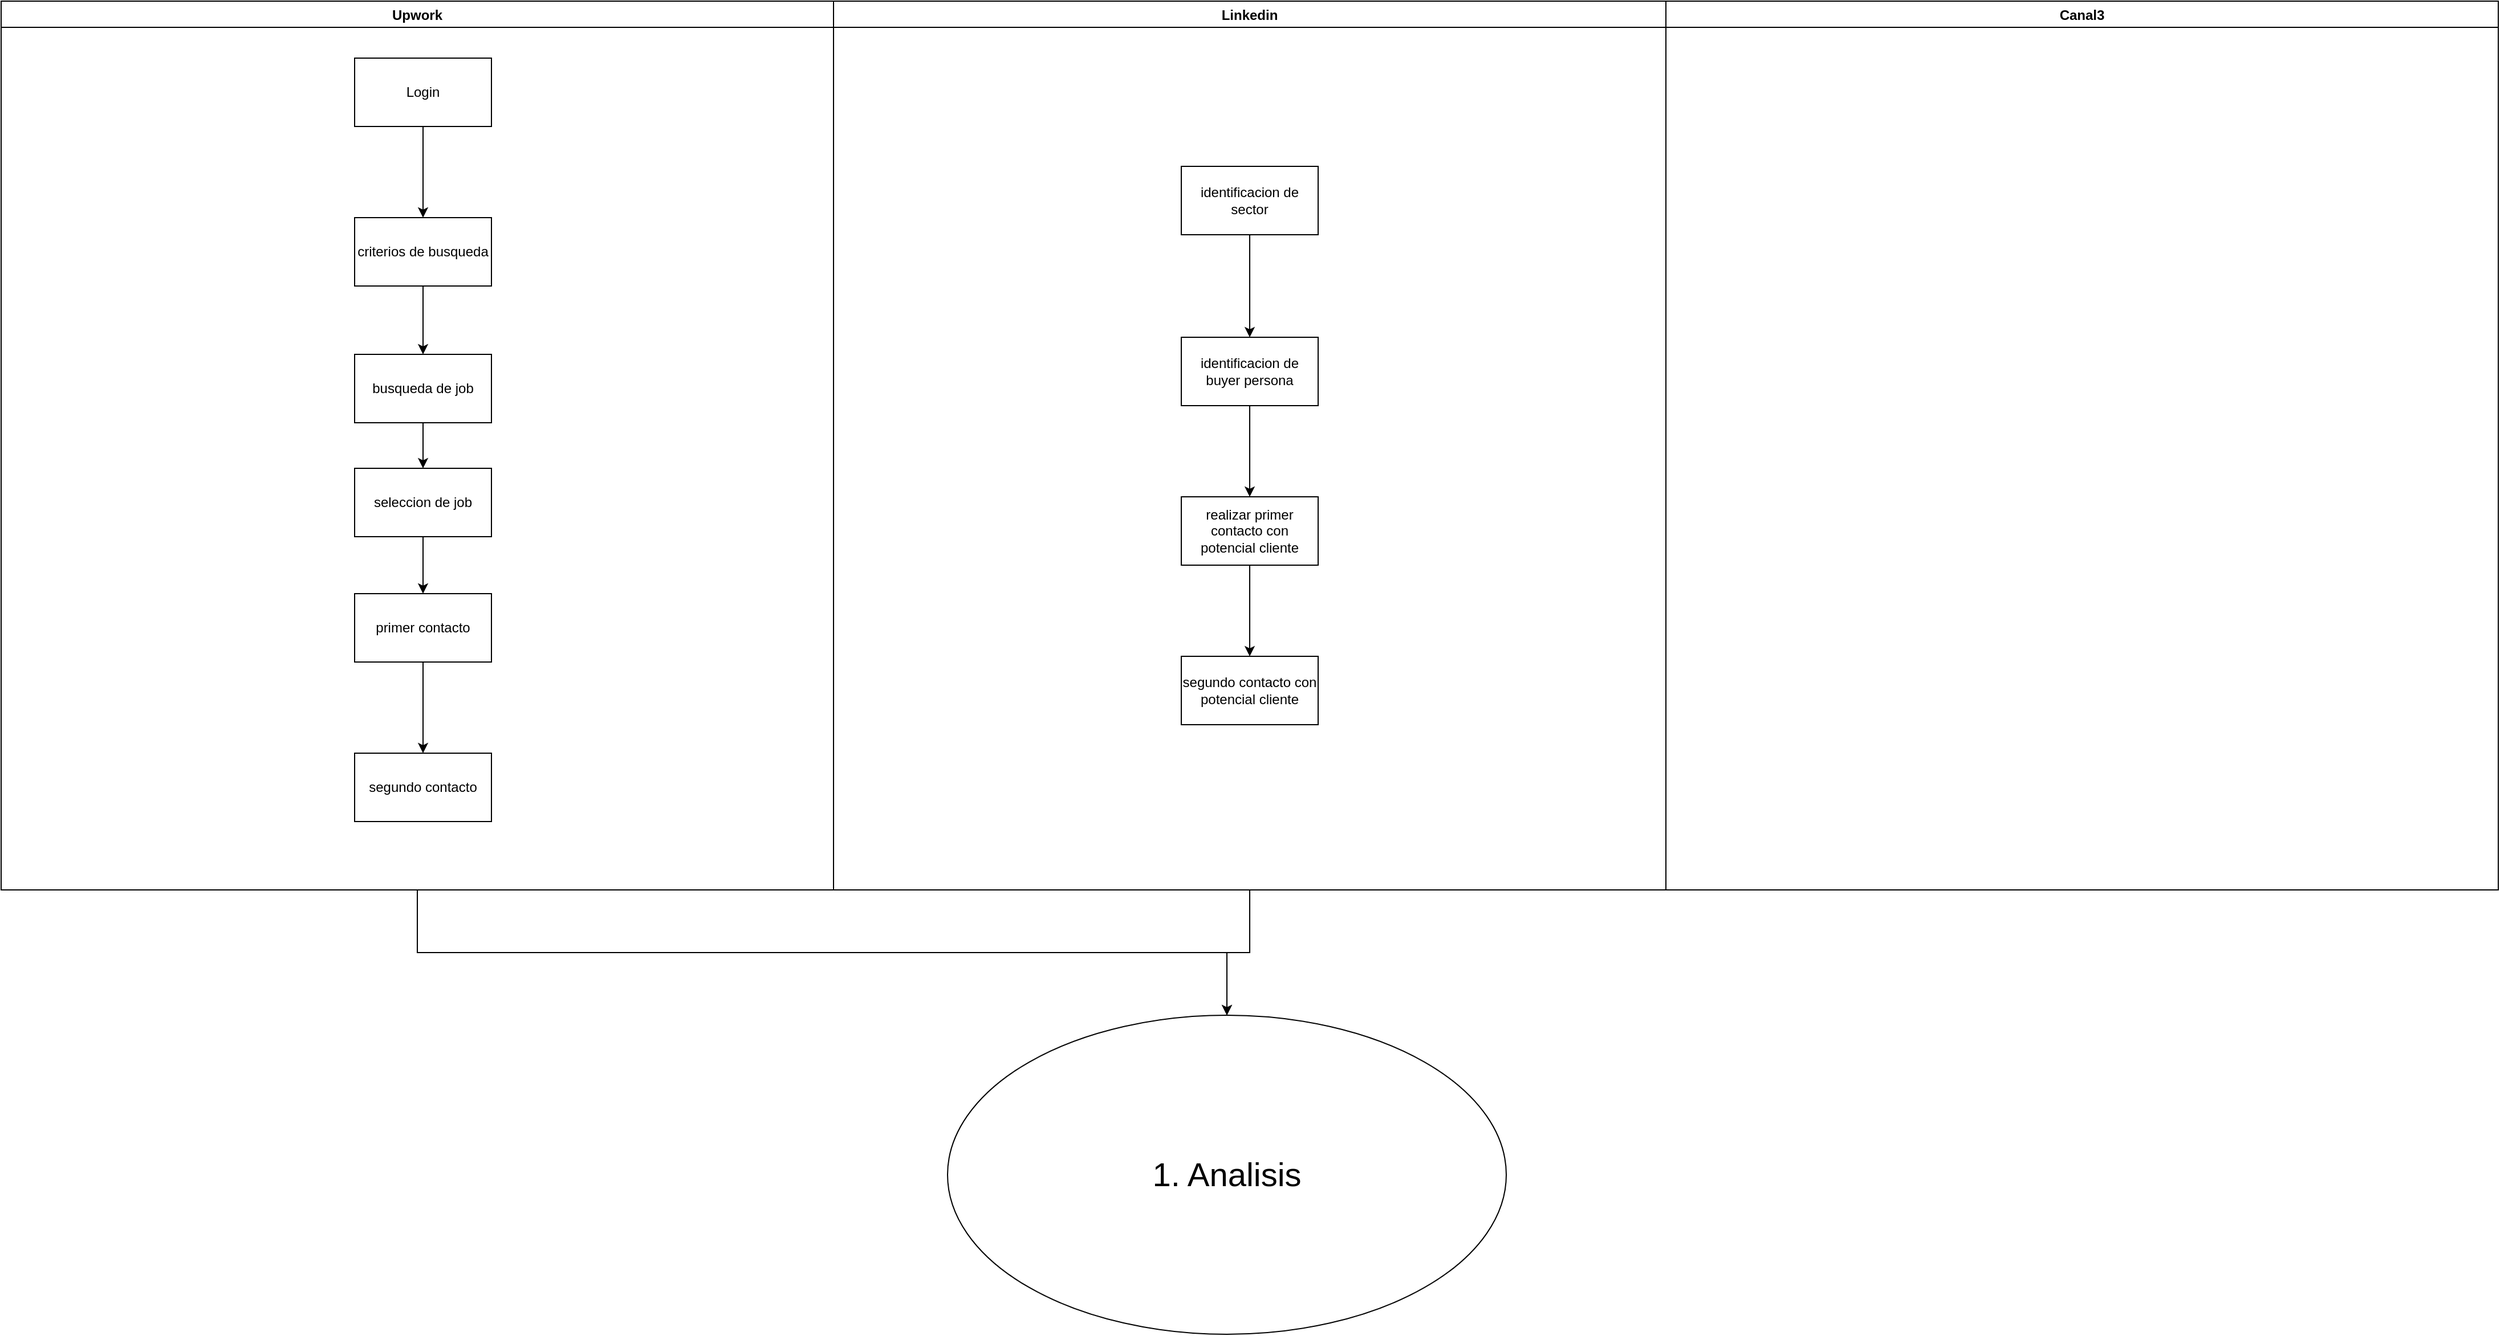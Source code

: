 <mxfile version="20.0.1" type="github">
  <diagram id="V4v1XEsmFrsWcOtLdqL9" name="Page-1">
    <mxGraphModel dx="1185" dy="662" grid="1" gridSize="10" guides="1" tooltips="1" connect="1" arrows="1" fold="1" page="1" pageScale="1" pageWidth="827" pageHeight="1169" math="0" shadow="0">
      <root>
        <mxCell id="0" />
        <mxCell id="1" parent="0" />
        <mxCell id="VeTgNZ7EEHPEj-RZaVna-27" style="edgeStyle=orthogonalEdgeStyle;rounded=0;orthogonalLoop=1;jettySize=auto;html=1;exitX=0.5;exitY=1;exitDx=0;exitDy=0;" parent="1" source="VeTgNZ7EEHPEj-RZaVna-2" target="VeTgNZ7EEHPEj-RZaVna-25" edge="1">
          <mxGeometry relative="1" as="geometry" />
        </mxCell>
        <mxCell id="VeTgNZ7EEHPEj-RZaVna-2" value="Upwork" style="swimlane;" parent="1" vertex="1">
          <mxGeometry x="20" y="220" width="730" height="780" as="geometry" />
        </mxCell>
        <mxCell id="VeTgNZ7EEHPEj-RZaVna-6" value="" style="edgeStyle=orthogonalEdgeStyle;rounded=0;orthogonalLoop=1;jettySize=auto;html=1;" parent="VeTgNZ7EEHPEj-RZaVna-2" source="VeTgNZ7EEHPEj-RZaVna-1" target="VeTgNZ7EEHPEj-RZaVna-5" edge="1">
          <mxGeometry relative="1" as="geometry" />
        </mxCell>
        <mxCell id="VeTgNZ7EEHPEj-RZaVna-1" value="Login" style="rounded=0;whiteSpace=wrap;html=1;" parent="VeTgNZ7EEHPEj-RZaVna-2" vertex="1">
          <mxGeometry x="310" y="50" width="120" height="60" as="geometry" />
        </mxCell>
        <mxCell id="VeTgNZ7EEHPEj-RZaVna-8" value="" style="edgeStyle=orthogonalEdgeStyle;rounded=0;orthogonalLoop=1;jettySize=auto;html=1;" parent="VeTgNZ7EEHPEj-RZaVna-2" source="VeTgNZ7EEHPEj-RZaVna-5" target="VeTgNZ7EEHPEj-RZaVna-7" edge="1">
          <mxGeometry relative="1" as="geometry" />
        </mxCell>
        <mxCell id="VeTgNZ7EEHPEj-RZaVna-5" value="criterios de busqueda" style="rounded=0;whiteSpace=wrap;html=1;" parent="VeTgNZ7EEHPEj-RZaVna-2" vertex="1">
          <mxGeometry x="310" y="190" width="120" height="60" as="geometry" />
        </mxCell>
        <mxCell id="VeTgNZ7EEHPEj-RZaVna-10" value="" style="edgeStyle=orthogonalEdgeStyle;rounded=0;orthogonalLoop=1;jettySize=auto;html=1;" parent="VeTgNZ7EEHPEj-RZaVna-2" source="VeTgNZ7EEHPEj-RZaVna-7" target="VeTgNZ7EEHPEj-RZaVna-9" edge="1">
          <mxGeometry relative="1" as="geometry" />
        </mxCell>
        <mxCell id="VeTgNZ7EEHPEj-RZaVna-7" value="busqueda de job" style="whiteSpace=wrap;html=1;rounded=0;" parent="VeTgNZ7EEHPEj-RZaVna-2" vertex="1">
          <mxGeometry x="310" y="310" width="120" height="60" as="geometry" />
        </mxCell>
        <mxCell id="VeTgNZ7EEHPEj-RZaVna-22" value="" style="edgeStyle=orthogonalEdgeStyle;rounded=0;orthogonalLoop=1;jettySize=auto;html=1;" parent="VeTgNZ7EEHPEj-RZaVna-2" source="VeTgNZ7EEHPEj-RZaVna-9" target="VeTgNZ7EEHPEj-RZaVna-21" edge="1">
          <mxGeometry relative="1" as="geometry" />
        </mxCell>
        <mxCell id="VeTgNZ7EEHPEj-RZaVna-9" value="seleccion de job" style="whiteSpace=wrap;html=1;rounded=0;" parent="VeTgNZ7EEHPEj-RZaVna-2" vertex="1">
          <mxGeometry x="310" y="410" width="120" height="60" as="geometry" />
        </mxCell>
        <mxCell id="VeTgNZ7EEHPEj-RZaVna-21" value="primer contacto" style="whiteSpace=wrap;html=1;rounded=0;" parent="VeTgNZ7EEHPEj-RZaVna-2" vertex="1">
          <mxGeometry x="310" y="520" width="120" height="60" as="geometry" />
        </mxCell>
        <mxCell id="VeTgNZ7EEHPEj-RZaVna-29" style="edgeStyle=orthogonalEdgeStyle;rounded=0;orthogonalLoop=1;jettySize=auto;html=1;exitX=0.5;exitY=1;exitDx=0;exitDy=0;entryX=0.5;entryY=0;entryDx=0;entryDy=0;" parent="1" source="VeTgNZ7EEHPEj-RZaVna-3" target="VeTgNZ7EEHPEj-RZaVna-25" edge="1">
          <mxGeometry relative="1" as="geometry" />
        </mxCell>
        <mxCell id="VeTgNZ7EEHPEj-RZaVna-3" value="Linkedin" style="swimlane;" parent="1" vertex="1">
          <mxGeometry x="750" y="220" width="730" height="780" as="geometry" />
        </mxCell>
        <mxCell id="VeTgNZ7EEHPEj-RZaVna-14" value="" style="edgeStyle=orthogonalEdgeStyle;rounded=0;orthogonalLoop=1;jettySize=auto;html=1;" parent="VeTgNZ7EEHPEj-RZaVna-3" source="VeTgNZ7EEHPEj-RZaVna-11" target="VeTgNZ7EEHPEj-RZaVna-13" edge="1">
          <mxGeometry relative="1" as="geometry" />
        </mxCell>
        <mxCell id="VeTgNZ7EEHPEj-RZaVna-11" value="identificacion de buyer persona" style="rounded=0;whiteSpace=wrap;html=1;" parent="VeTgNZ7EEHPEj-RZaVna-3" vertex="1">
          <mxGeometry x="305" y="295" width="120" height="60" as="geometry" />
        </mxCell>
        <mxCell id="VeTgNZ7EEHPEj-RZaVna-17" value="" style="edgeStyle=orthogonalEdgeStyle;rounded=0;orthogonalLoop=1;jettySize=auto;html=1;" parent="VeTgNZ7EEHPEj-RZaVna-3" source="VeTgNZ7EEHPEj-RZaVna-13" target="VeTgNZ7EEHPEj-RZaVna-16" edge="1">
          <mxGeometry relative="1" as="geometry" />
        </mxCell>
        <mxCell id="VeTgNZ7EEHPEj-RZaVna-13" value="realizar primer contacto con potencial cliente" style="whiteSpace=wrap;html=1;rounded=0;" parent="VeTgNZ7EEHPEj-RZaVna-3" vertex="1">
          <mxGeometry x="305" y="435" width="120" height="60" as="geometry" />
        </mxCell>
        <mxCell id="VeTgNZ7EEHPEj-RZaVna-16" value="segundo contacto con potencial cliente" style="whiteSpace=wrap;html=1;rounded=0;" parent="VeTgNZ7EEHPEj-RZaVna-3" vertex="1">
          <mxGeometry x="305" y="575" width="120" height="60" as="geometry" />
        </mxCell>
        <mxCell id="VeTgNZ7EEHPEj-RZaVna-20" style="edgeStyle=orthogonalEdgeStyle;rounded=0;orthogonalLoop=1;jettySize=auto;html=1;entryX=0.5;entryY=0;entryDx=0;entryDy=0;" parent="VeTgNZ7EEHPEj-RZaVna-3" source="VeTgNZ7EEHPEj-RZaVna-18" target="VeTgNZ7EEHPEj-RZaVna-11" edge="1">
          <mxGeometry relative="1" as="geometry" />
        </mxCell>
        <mxCell id="VeTgNZ7EEHPEj-RZaVna-18" value="identificacion de sector" style="whiteSpace=wrap;html=1;rounded=0;" parent="VeTgNZ7EEHPEj-RZaVna-3" vertex="1">
          <mxGeometry x="305" y="145" width="120" height="60" as="geometry" />
        </mxCell>
        <mxCell id="VeTgNZ7EEHPEj-RZaVna-4" value="Canal3" style="swimlane;" parent="1" vertex="1">
          <mxGeometry x="1480" y="220" width="730" height="780" as="geometry" />
        </mxCell>
        <mxCell id="VeTgNZ7EEHPEj-RZaVna-23" value="segundo contacto" style="whiteSpace=wrap;html=1;rounded=0;" parent="1" vertex="1">
          <mxGeometry x="330" y="880" width="120" height="60" as="geometry" />
        </mxCell>
        <mxCell id="VeTgNZ7EEHPEj-RZaVna-24" value="" style="edgeStyle=orthogonalEdgeStyle;rounded=0;orthogonalLoop=1;jettySize=auto;html=1;" parent="1" source="VeTgNZ7EEHPEj-RZaVna-21" target="VeTgNZ7EEHPEj-RZaVna-23" edge="1">
          <mxGeometry relative="1" as="geometry" />
        </mxCell>
        <mxCell id="VeTgNZ7EEHPEj-RZaVna-25" value="&lt;font style=&quot;font-size: 29px;&quot;&gt;1. Analisis&lt;/font&gt;" style="ellipse;whiteSpace=wrap;html=1;" parent="1" vertex="1">
          <mxGeometry x="850" y="1110" width="490" height="280" as="geometry" />
        </mxCell>
      </root>
    </mxGraphModel>
  </diagram>
</mxfile>

